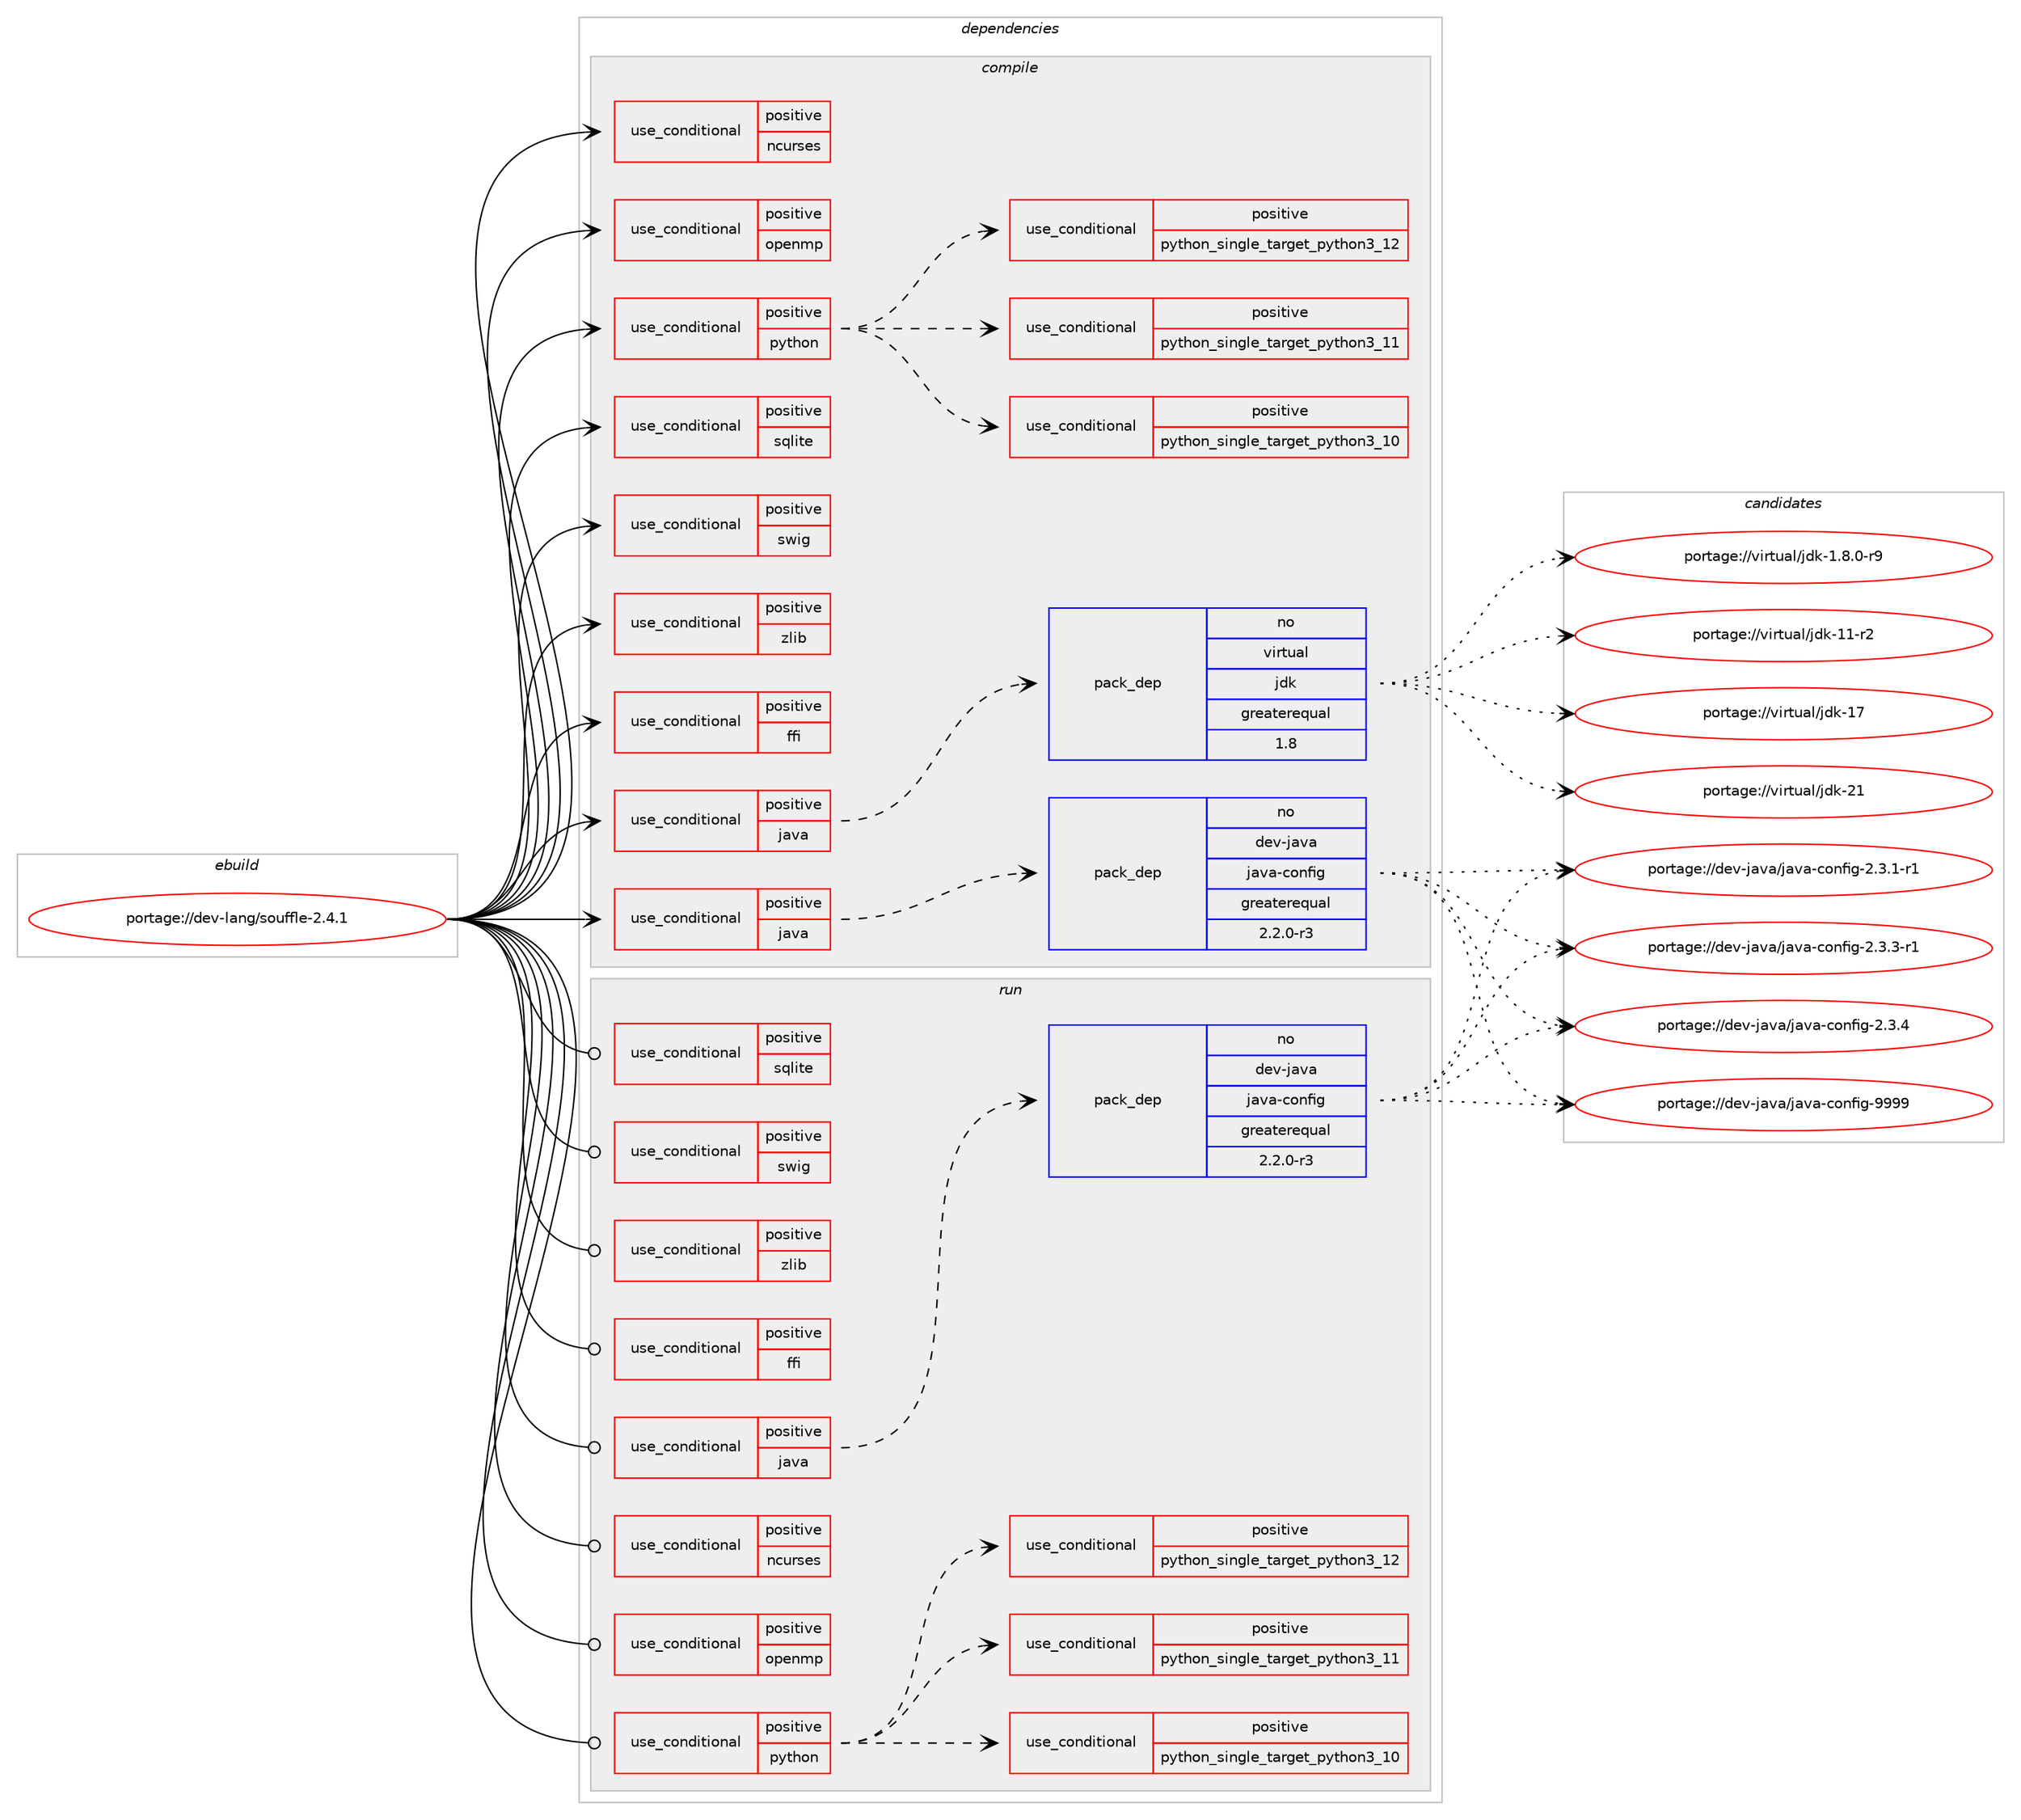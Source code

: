 digraph prolog {

# *************
# Graph options
# *************

newrank=true;
concentrate=true;
compound=true;
graph [rankdir=LR,fontname=Helvetica,fontsize=10,ranksep=1.5];#, ranksep=2.5, nodesep=0.2];
edge  [arrowhead=vee];
node  [fontname=Helvetica,fontsize=10];

# **********
# The ebuild
# **********

subgraph cluster_leftcol {
color=gray;
rank=same;
label=<<i>ebuild</i>>;
id [label="portage://dev-lang/souffle-2.4.1", color=red, width=4, href="../dev-lang/souffle-2.4.1.svg"];
}

# ****************
# The dependencies
# ****************

subgraph cluster_midcol {
color=gray;
label=<<i>dependencies</i>>;
subgraph cluster_compile {
fillcolor="#eeeeee";
style=filled;
label=<<i>compile</i>>;
subgraph cond24663 {
dependency53369 [label=<<TABLE BORDER="0" CELLBORDER="1" CELLSPACING="0" CELLPADDING="4"><TR><TD ROWSPAN="3" CELLPADDING="10">use_conditional</TD></TR><TR><TD>positive</TD></TR><TR><TD>ffi</TD></TR></TABLE>>, shape=none, color=red];
# *** BEGIN UNKNOWN DEPENDENCY TYPE (TODO) ***
# dependency53369 -> package_dependency(portage://dev-lang/souffle-2.4.1,install,no,dev-libs,libffi,none,[,,],any_same_slot,[])
# *** END UNKNOWN DEPENDENCY TYPE (TODO) ***

}
id:e -> dependency53369:w [weight=20,style="solid",arrowhead="vee"];
subgraph cond24664 {
dependency53370 [label=<<TABLE BORDER="0" CELLBORDER="1" CELLSPACING="0" CELLPADDING="4"><TR><TD ROWSPAN="3" CELLPADDING="10">use_conditional</TD></TR><TR><TD>positive</TD></TR><TR><TD>java</TD></TR></TABLE>>, shape=none, color=red];
subgraph pack27592 {
dependency53371 [label=<<TABLE BORDER="0" CELLBORDER="1" CELLSPACING="0" CELLPADDING="4" WIDTH="220"><TR><TD ROWSPAN="6" CELLPADDING="30">pack_dep</TD></TR><TR><TD WIDTH="110">no</TD></TR><TR><TD>dev-java</TD></TR><TR><TD>java-config</TD></TR><TR><TD>greaterequal</TD></TR><TR><TD>2.2.0-r3</TD></TR></TABLE>>, shape=none, color=blue];
}
dependency53370:e -> dependency53371:w [weight=20,style="dashed",arrowhead="vee"];
}
id:e -> dependency53370:w [weight=20,style="solid",arrowhead="vee"];
subgraph cond24665 {
dependency53372 [label=<<TABLE BORDER="0" CELLBORDER="1" CELLSPACING="0" CELLPADDING="4"><TR><TD ROWSPAN="3" CELLPADDING="10">use_conditional</TD></TR><TR><TD>positive</TD></TR><TR><TD>java</TD></TR></TABLE>>, shape=none, color=red];
subgraph pack27593 {
dependency53373 [label=<<TABLE BORDER="0" CELLBORDER="1" CELLSPACING="0" CELLPADDING="4" WIDTH="220"><TR><TD ROWSPAN="6" CELLPADDING="30">pack_dep</TD></TR><TR><TD WIDTH="110">no</TD></TR><TR><TD>virtual</TD></TR><TR><TD>jdk</TD></TR><TR><TD>greaterequal</TD></TR><TR><TD>1.8</TD></TR></TABLE>>, shape=none, color=blue];
}
dependency53372:e -> dependency53373:w [weight=20,style="dashed",arrowhead="vee"];
}
id:e -> dependency53372:w [weight=20,style="solid",arrowhead="vee"];
subgraph cond24666 {
dependency53374 [label=<<TABLE BORDER="0" CELLBORDER="1" CELLSPACING="0" CELLPADDING="4"><TR><TD ROWSPAN="3" CELLPADDING="10">use_conditional</TD></TR><TR><TD>positive</TD></TR><TR><TD>ncurses</TD></TR></TABLE>>, shape=none, color=red];
# *** BEGIN UNKNOWN DEPENDENCY TYPE (TODO) ***
# dependency53374 -> package_dependency(portage://dev-lang/souffle-2.4.1,install,no,sys-libs,ncurses,none,[,,],any_same_slot,[])
# *** END UNKNOWN DEPENDENCY TYPE (TODO) ***

}
id:e -> dependency53374:w [weight=20,style="solid",arrowhead="vee"];
subgraph cond24667 {
dependency53375 [label=<<TABLE BORDER="0" CELLBORDER="1" CELLSPACING="0" CELLPADDING="4"><TR><TD ROWSPAN="3" CELLPADDING="10">use_conditional</TD></TR><TR><TD>positive</TD></TR><TR><TD>openmp</TD></TR></TABLE>>, shape=none, color=red];
# *** BEGIN UNKNOWN DEPENDENCY TYPE (TODO) ***
# dependency53375 -> package_dependency(portage://dev-lang/souffle-2.4.1,install,no,sys-libs,libomp,none,[,,],any_same_slot,[])
# *** END UNKNOWN DEPENDENCY TYPE (TODO) ***

}
id:e -> dependency53375:w [weight=20,style="solid",arrowhead="vee"];
subgraph cond24668 {
dependency53376 [label=<<TABLE BORDER="0" CELLBORDER="1" CELLSPACING="0" CELLPADDING="4"><TR><TD ROWSPAN="3" CELLPADDING="10">use_conditional</TD></TR><TR><TD>positive</TD></TR><TR><TD>python</TD></TR></TABLE>>, shape=none, color=red];
subgraph cond24669 {
dependency53377 [label=<<TABLE BORDER="0" CELLBORDER="1" CELLSPACING="0" CELLPADDING="4"><TR><TD ROWSPAN="3" CELLPADDING="10">use_conditional</TD></TR><TR><TD>positive</TD></TR><TR><TD>python_single_target_python3_10</TD></TR></TABLE>>, shape=none, color=red];
# *** BEGIN UNKNOWN DEPENDENCY TYPE (TODO) ***
# dependency53377 -> package_dependency(portage://dev-lang/souffle-2.4.1,install,no,dev-lang,python,none,[,,],[slot(3.10)],[])
# *** END UNKNOWN DEPENDENCY TYPE (TODO) ***

}
dependency53376:e -> dependency53377:w [weight=20,style="dashed",arrowhead="vee"];
subgraph cond24670 {
dependency53378 [label=<<TABLE BORDER="0" CELLBORDER="1" CELLSPACING="0" CELLPADDING="4"><TR><TD ROWSPAN="3" CELLPADDING="10">use_conditional</TD></TR><TR><TD>positive</TD></TR><TR><TD>python_single_target_python3_11</TD></TR></TABLE>>, shape=none, color=red];
# *** BEGIN UNKNOWN DEPENDENCY TYPE (TODO) ***
# dependency53378 -> package_dependency(portage://dev-lang/souffle-2.4.1,install,no,dev-lang,python,none,[,,],[slot(3.11)],[])
# *** END UNKNOWN DEPENDENCY TYPE (TODO) ***

}
dependency53376:e -> dependency53378:w [weight=20,style="dashed",arrowhead="vee"];
subgraph cond24671 {
dependency53379 [label=<<TABLE BORDER="0" CELLBORDER="1" CELLSPACING="0" CELLPADDING="4"><TR><TD ROWSPAN="3" CELLPADDING="10">use_conditional</TD></TR><TR><TD>positive</TD></TR><TR><TD>python_single_target_python3_12</TD></TR></TABLE>>, shape=none, color=red];
# *** BEGIN UNKNOWN DEPENDENCY TYPE (TODO) ***
# dependency53379 -> package_dependency(portage://dev-lang/souffle-2.4.1,install,no,dev-lang,python,none,[,,],[slot(3.12)],[])
# *** END UNKNOWN DEPENDENCY TYPE (TODO) ***

}
dependency53376:e -> dependency53379:w [weight=20,style="dashed",arrowhead="vee"];
}
id:e -> dependency53376:w [weight=20,style="solid",arrowhead="vee"];
subgraph cond24672 {
dependency53380 [label=<<TABLE BORDER="0" CELLBORDER="1" CELLSPACING="0" CELLPADDING="4"><TR><TD ROWSPAN="3" CELLPADDING="10">use_conditional</TD></TR><TR><TD>positive</TD></TR><TR><TD>sqlite</TD></TR></TABLE>>, shape=none, color=red];
# *** BEGIN UNKNOWN DEPENDENCY TYPE (TODO) ***
# dependency53380 -> package_dependency(portage://dev-lang/souffle-2.4.1,install,no,dev-db,sqlite,none,[,,],[slot(3)],[])
# *** END UNKNOWN DEPENDENCY TYPE (TODO) ***

}
id:e -> dependency53380:w [weight=20,style="solid",arrowhead="vee"];
subgraph cond24673 {
dependency53381 [label=<<TABLE BORDER="0" CELLBORDER="1" CELLSPACING="0" CELLPADDING="4"><TR><TD ROWSPAN="3" CELLPADDING="10">use_conditional</TD></TR><TR><TD>positive</TD></TR><TR><TD>swig</TD></TR></TABLE>>, shape=none, color=red];
# *** BEGIN UNKNOWN DEPENDENCY TYPE (TODO) ***
# dependency53381 -> package_dependency(portage://dev-lang/souffle-2.4.1,install,no,dev-lang,swig,none,[,,],any_same_slot,[])
# *** END UNKNOWN DEPENDENCY TYPE (TODO) ***

}
id:e -> dependency53381:w [weight=20,style="solid",arrowhead="vee"];
subgraph cond24674 {
dependency53382 [label=<<TABLE BORDER="0" CELLBORDER="1" CELLSPACING="0" CELLPADDING="4"><TR><TD ROWSPAN="3" CELLPADDING="10">use_conditional</TD></TR><TR><TD>positive</TD></TR><TR><TD>zlib</TD></TR></TABLE>>, shape=none, color=red];
# *** BEGIN UNKNOWN DEPENDENCY TYPE (TODO) ***
# dependency53382 -> package_dependency(portage://dev-lang/souffle-2.4.1,install,no,sys-libs,zlib,none,[,,],any_same_slot,[])
# *** END UNKNOWN DEPENDENCY TYPE (TODO) ***

}
id:e -> dependency53382:w [weight=20,style="solid",arrowhead="vee"];
}
subgraph cluster_compileandrun {
fillcolor="#eeeeee";
style=filled;
label=<<i>compile and run</i>>;
}
subgraph cluster_run {
fillcolor="#eeeeee";
style=filled;
label=<<i>run</i>>;
subgraph cond24675 {
dependency53383 [label=<<TABLE BORDER="0" CELLBORDER="1" CELLSPACING="0" CELLPADDING="4"><TR><TD ROWSPAN="3" CELLPADDING="10">use_conditional</TD></TR><TR><TD>positive</TD></TR><TR><TD>ffi</TD></TR></TABLE>>, shape=none, color=red];
# *** BEGIN UNKNOWN DEPENDENCY TYPE (TODO) ***
# dependency53383 -> package_dependency(portage://dev-lang/souffle-2.4.1,run,no,dev-libs,libffi,none,[,,],any_same_slot,[])
# *** END UNKNOWN DEPENDENCY TYPE (TODO) ***

}
id:e -> dependency53383:w [weight=20,style="solid",arrowhead="odot"];
subgraph cond24676 {
dependency53384 [label=<<TABLE BORDER="0" CELLBORDER="1" CELLSPACING="0" CELLPADDING="4"><TR><TD ROWSPAN="3" CELLPADDING="10">use_conditional</TD></TR><TR><TD>positive</TD></TR><TR><TD>java</TD></TR></TABLE>>, shape=none, color=red];
subgraph pack27594 {
dependency53385 [label=<<TABLE BORDER="0" CELLBORDER="1" CELLSPACING="0" CELLPADDING="4" WIDTH="220"><TR><TD ROWSPAN="6" CELLPADDING="30">pack_dep</TD></TR><TR><TD WIDTH="110">no</TD></TR><TR><TD>dev-java</TD></TR><TR><TD>java-config</TD></TR><TR><TD>greaterequal</TD></TR><TR><TD>2.2.0-r3</TD></TR></TABLE>>, shape=none, color=blue];
}
dependency53384:e -> dependency53385:w [weight=20,style="dashed",arrowhead="vee"];
}
id:e -> dependency53384:w [weight=20,style="solid",arrowhead="odot"];
subgraph cond24677 {
dependency53386 [label=<<TABLE BORDER="0" CELLBORDER="1" CELLSPACING="0" CELLPADDING="4"><TR><TD ROWSPAN="3" CELLPADDING="10">use_conditional</TD></TR><TR><TD>positive</TD></TR><TR><TD>ncurses</TD></TR></TABLE>>, shape=none, color=red];
# *** BEGIN UNKNOWN DEPENDENCY TYPE (TODO) ***
# dependency53386 -> package_dependency(portage://dev-lang/souffle-2.4.1,run,no,sys-libs,ncurses,none,[,,],any_same_slot,[])
# *** END UNKNOWN DEPENDENCY TYPE (TODO) ***

}
id:e -> dependency53386:w [weight=20,style="solid",arrowhead="odot"];
subgraph cond24678 {
dependency53387 [label=<<TABLE BORDER="0" CELLBORDER="1" CELLSPACING="0" CELLPADDING="4"><TR><TD ROWSPAN="3" CELLPADDING="10">use_conditional</TD></TR><TR><TD>positive</TD></TR><TR><TD>openmp</TD></TR></TABLE>>, shape=none, color=red];
# *** BEGIN UNKNOWN DEPENDENCY TYPE (TODO) ***
# dependency53387 -> package_dependency(portage://dev-lang/souffle-2.4.1,run,no,sys-libs,libomp,none,[,,],any_same_slot,[])
# *** END UNKNOWN DEPENDENCY TYPE (TODO) ***

}
id:e -> dependency53387:w [weight=20,style="solid",arrowhead="odot"];
subgraph cond24679 {
dependency53388 [label=<<TABLE BORDER="0" CELLBORDER="1" CELLSPACING="0" CELLPADDING="4"><TR><TD ROWSPAN="3" CELLPADDING="10">use_conditional</TD></TR><TR><TD>positive</TD></TR><TR><TD>python</TD></TR></TABLE>>, shape=none, color=red];
subgraph cond24680 {
dependency53389 [label=<<TABLE BORDER="0" CELLBORDER="1" CELLSPACING="0" CELLPADDING="4"><TR><TD ROWSPAN="3" CELLPADDING="10">use_conditional</TD></TR><TR><TD>positive</TD></TR><TR><TD>python_single_target_python3_10</TD></TR></TABLE>>, shape=none, color=red];
# *** BEGIN UNKNOWN DEPENDENCY TYPE (TODO) ***
# dependency53389 -> package_dependency(portage://dev-lang/souffle-2.4.1,run,no,dev-lang,python,none,[,,],[slot(3.10)],[])
# *** END UNKNOWN DEPENDENCY TYPE (TODO) ***

}
dependency53388:e -> dependency53389:w [weight=20,style="dashed",arrowhead="vee"];
subgraph cond24681 {
dependency53390 [label=<<TABLE BORDER="0" CELLBORDER="1" CELLSPACING="0" CELLPADDING="4"><TR><TD ROWSPAN="3" CELLPADDING="10">use_conditional</TD></TR><TR><TD>positive</TD></TR><TR><TD>python_single_target_python3_11</TD></TR></TABLE>>, shape=none, color=red];
# *** BEGIN UNKNOWN DEPENDENCY TYPE (TODO) ***
# dependency53390 -> package_dependency(portage://dev-lang/souffle-2.4.1,run,no,dev-lang,python,none,[,,],[slot(3.11)],[])
# *** END UNKNOWN DEPENDENCY TYPE (TODO) ***

}
dependency53388:e -> dependency53390:w [weight=20,style="dashed",arrowhead="vee"];
subgraph cond24682 {
dependency53391 [label=<<TABLE BORDER="0" CELLBORDER="1" CELLSPACING="0" CELLPADDING="4"><TR><TD ROWSPAN="3" CELLPADDING="10">use_conditional</TD></TR><TR><TD>positive</TD></TR><TR><TD>python_single_target_python3_12</TD></TR></TABLE>>, shape=none, color=red];
# *** BEGIN UNKNOWN DEPENDENCY TYPE (TODO) ***
# dependency53391 -> package_dependency(portage://dev-lang/souffle-2.4.1,run,no,dev-lang,python,none,[,,],[slot(3.12)],[])
# *** END UNKNOWN DEPENDENCY TYPE (TODO) ***

}
dependency53388:e -> dependency53391:w [weight=20,style="dashed",arrowhead="vee"];
}
id:e -> dependency53388:w [weight=20,style="solid",arrowhead="odot"];
subgraph cond24683 {
dependency53392 [label=<<TABLE BORDER="0" CELLBORDER="1" CELLSPACING="0" CELLPADDING="4"><TR><TD ROWSPAN="3" CELLPADDING="10">use_conditional</TD></TR><TR><TD>positive</TD></TR><TR><TD>sqlite</TD></TR></TABLE>>, shape=none, color=red];
# *** BEGIN UNKNOWN DEPENDENCY TYPE (TODO) ***
# dependency53392 -> package_dependency(portage://dev-lang/souffle-2.4.1,run,no,dev-db,sqlite,none,[,,],[slot(3)],[])
# *** END UNKNOWN DEPENDENCY TYPE (TODO) ***

}
id:e -> dependency53392:w [weight=20,style="solid",arrowhead="odot"];
subgraph cond24684 {
dependency53393 [label=<<TABLE BORDER="0" CELLBORDER="1" CELLSPACING="0" CELLPADDING="4"><TR><TD ROWSPAN="3" CELLPADDING="10">use_conditional</TD></TR><TR><TD>positive</TD></TR><TR><TD>swig</TD></TR></TABLE>>, shape=none, color=red];
# *** BEGIN UNKNOWN DEPENDENCY TYPE (TODO) ***
# dependency53393 -> package_dependency(portage://dev-lang/souffle-2.4.1,run,no,dev-lang,swig,none,[,,],any_same_slot,[])
# *** END UNKNOWN DEPENDENCY TYPE (TODO) ***

}
id:e -> dependency53393:w [weight=20,style="solid",arrowhead="odot"];
subgraph cond24685 {
dependency53394 [label=<<TABLE BORDER="0" CELLBORDER="1" CELLSPACING="0" CELLPADDING="4"><TR><TD ROWSPAN="3" CELLPADDING="10">use_conditional</TD></TR><TR><TD>positive</TD></TR><TR><TD>zlib</TD></TR></TABLE>>, shape=none, color=red];
# *** BEGIN UNKNOWN DEPENDENCY TYPE (TODO) ***
# dependency53394 -> package_dependency(portage://dev-lang/souffle-2.4.1,run,no,sys-libs,zlib,none,[,,],any_same_slot,[])
# *** END UNKNOWN DEPENDENCY TYPE (TODO) ***

}
id:e -> dependency53394:w [weight=20,style="solid",arrowhead="odot"];
}
}

# **************
# The candidates
# **************

subgraph cluster_choices {
rank=same;
color=gray;
label=<<i>candidates</i>>;

subgraph choice27592 {
color=black;
nodesep=1;
choice10010111845106971189747106971189745991111101021051034550465146494511449 [label="portage://dev-java/java-config-2.3.1-r1", color=red, width=4,href="../dev-java/java-config-2.3.1-r1.svg"];
choice10010111845106971189747106971189745991111101021051034550465146514511449 [label="portage://dev-java/java-config-2.3.3-r1", color=red, width=4,href="../dev-java/java-config-2.3.3-r1.svg"];
choice1001011184510697118974710697118974599111110102105103455046514652 [label="portage://dev-java/java-config-2.3.4", color=red, width=4,href="../dev-java/java-config-2.3.4.svg"];
choice10010111845106971189747106971189745991111101021051034557575757 [label="portage://dev-java/java-config-9999", color=red, width=4,href="../dev-java/java-config-9999.svg"];
dependency53371:e -> choice10010111845106971189747106971189745991111101021051034550465146494511449:w [style=dotted,weight="100"];
dependency53371:e -> choice10010111845106971189747106971189745991111101021051034550465146514511449:w [style=dotted,weight="100"];
dependency53371:e -> choice1001011184510697118974710697118974599111110102105103455046514652:w [style=dotted,weight="100"];
dependency53371:e -> choice10010111845106971189747106971189745991111101021051034557575757:w [style=dotted,weight="100"];
}
subgraph choice27593 {
color=black;
nodesep=1;
choice11810511411611797108471061001074549465646484511457 [label="portage://virtual/jdk-1.8.0-r9", color=red, width=4,href="../virtual/jdk-1.8.0-r9.svg"];
choice11810511411611797108471061001074549494511450 [label="portage://virtual/jdk-11-r2", color=red, width=4,href="../virtual/jdk-11-r2.svg"];
choice1181051141161179710847106100107454955 [label="portage://virtual/jdk-17", color=red, width=4,href="../virtual/jdk-17.svg"];
choice1181051141161179710847106100107455049 [label="portage://virtual/jdk-21", color=red, width=4,href="../virtual/jdk-21.svg"];
dependency53373:e -> choice11810511411611797108471061001074549465646484511457:w [style=dotted,weight="100"];
dependency53373:e -> choice11810511411611797108471061001074549494511450:w [style=dotted,weight="100"];
dependency53373:e -> choice1181051141161179710847106100107454955:w [style=dotted,weight="100"];
dependency53373:e -> choice1181051141161179710847106100107455049:w [style=dotted,weight="100"];
}
subgraph choice27594 {
color=black;
nodesep=1;
choice10010111845106971189747106971189745991111101021051034550465146494511449 [label="portage://dev-java/java-config-2.3.1-r1", color=red, width=4,href="../dev-java/java-config-2.3.1-r1.svg"];
choice10010111845106971189747106971189745991111101021051034550465146514511449 [label="portage://dev-java/java-config-2.3.3-r1", color=red, width=4,href="../dev-java/java-config-2.3.3-r1.svg"];
choice1001011184510697118974710697118974599111110102105103455046514652 [label="portage://dev-java/java-config-2.3.4", color=red, width=4,href="../dev-java/java-config-2.3.4.svg"];
choice10010111845106971189747106971189745991111101021051034557575757 [label="portage://dev-java/java-config-9999", color=red, width=4,href="../dev-java/java-config-9999.svg"];
dependency53385:e -> choice10010111845106971189747106971189745991111101021051034550465146494511449:w [style=dotted,weight="100"];
dependency53385:e -> choice10010111845106971189747106971189745991111101021051034550465146514511449:w [style=dotted,weight="100"];
dependency53385:e -> choice1001011184510697118974710697118974599111110102105103455046514652:w [style=dotted,weight="100"];
dependency53385:e -> choice10010111845106971189747106971189745991111101021051034557575757:w [style=dotted,weight="100"];
}
}

}
